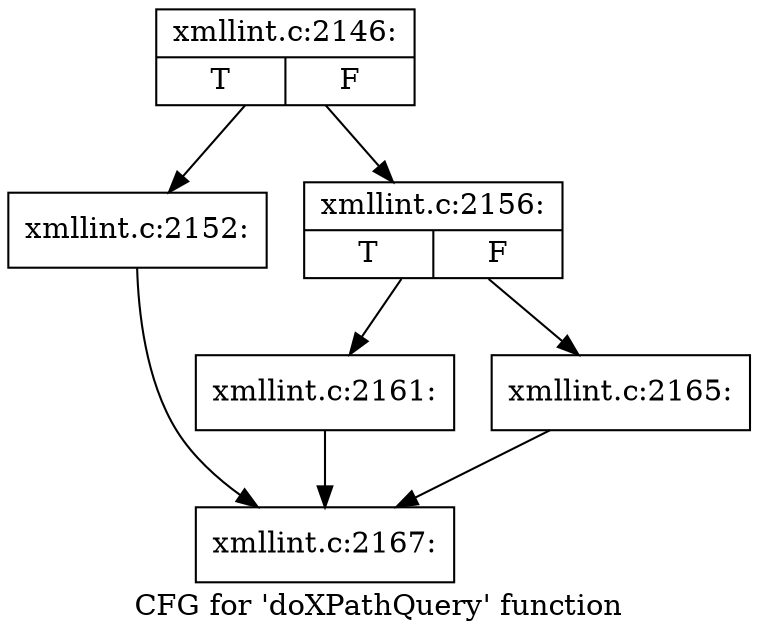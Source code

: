 digraph "CFG for 'doXPathQuery' function" {
	label="CFG for 'doXPathQuery' function";

	Node0x4b37bc0 [shape=record,label="{xmllint.c:2146:|{<s0>T|<s1>F}}"];
	Node0x4b37bc0 -> Node0x4b4de00;
	Node0x4b37bc0 -> Node0x4b4e190;
	Node0x4b4de00 [shape=record,label="{xmllint.c:2152:}"];
	Node0x4b4de00 -> Node0x4b3b940;
	Node0x4b4e190 [shape=record,label="{xmllint.c:2156:|{<s0>T|<s1>F}}"];
	Node0x4b4e190 -> Node0x4b4dfd0;
	Node0x4b4e190 -> Node0x49f09d0;
	Node0x4b4dfd0 [shape=record,label="{xmllint.c:2161:}"];
	Node0x4b4dfd0 -> Node0x4b3b940;
	Node0x49f09d0 [shape=record,label="{xmllint.c:2165:}"];
	Node0x49f09d0 -> Node0x4b3b940;
	Node0x4b3b940 [shape=record,label="{xmllint.c:2167:}"];
}
